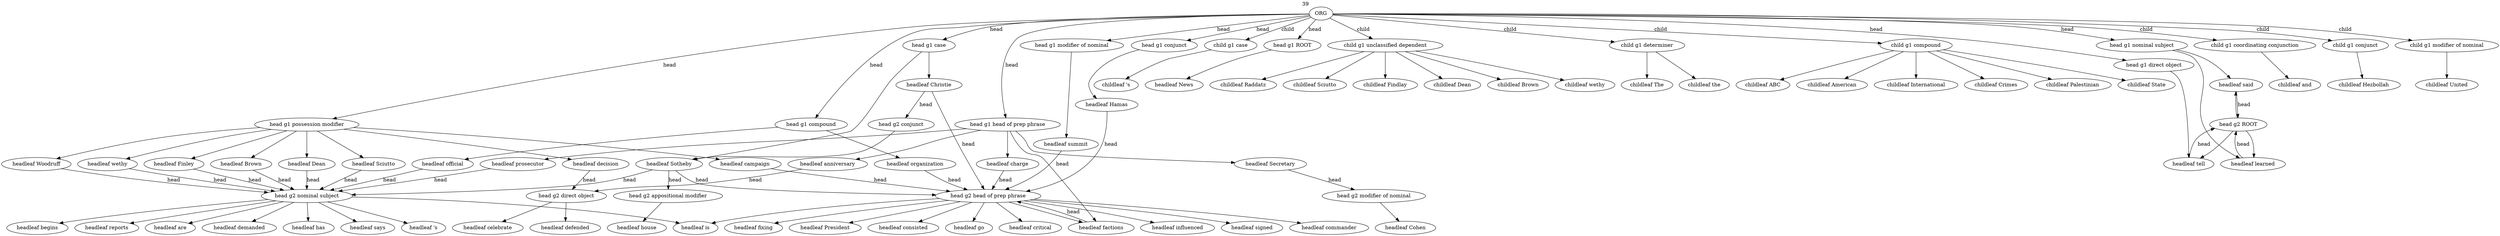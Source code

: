 strict digraph  {
ORG [weight=39, xlabel=39];
"head g1 possession modifier" [weight=9, lp="-2.0794415416798357"];
"headleaf Sciutto" [weight=2, lp="-1.5040773967762742"];
"child g1 case" [weight=9, lp="-2.0794415416798357"];
"childleaf 's" [weight=9, lp="0.0"];
"head g2 nominal subject" [weight=10, lp="0.0"];
"headleaf reports" [weight=1, lp="-2.3978952727983707"];
"head g1 ROOT" [weight=9, lp="-2.0794415416798357"];
"headleaf News" [weight=9, lp="0.0"];
"child g1 unclassified dependent" [weight=9, lp="-2.0794415416798357"];
"childleaf Sciutto" [weight=2, lp="-1.5040773967762742"];
"head g1 compound" [weight=2, lp="-3.58351893845611"];
"headleaf organization" [weight=1, lp="-0.6931471805599453"];
"head g2 head of prep phrase" [weight=10, lp="0.0"];
"headleaf commander" [weight=1, lp="-2.6390573296152584"];
"headleaf Finley" [weight=1, lp="-2.1972245773362196"];
"headleaf begins" [weight=1, lp="-2.3978952727983707"];
"childleaf Findlay" [weight=1, lp="-2.1972245773362196"];
"head g1 head of prep phrase" [weight=5, lp="-2.667228206581955"];
"headleaf anniversary" [weight=1, lp="-1.791759469228055"];
"child g1 determiner" [weight=5, lp="-2.667228206581955"];
"childleaf the" [weight=4, lp="-0.2231435513142097"];
"child g1 compound" [weight=7, lp="-2.330755969960742"];
"childleaf American" [weight=1, lp="-1.9459101490553132"];
"head g2 direct object" [weight=2, lp="0.0"];
"headleaf celebrate" [weight=1, lp="-0.6931471805599453"];
"headleaf Dean" [weight=1, lp="-2.1972245773362196"];
"headleaf is" [weight=4, lp="-1.2527629684953678"];
"head g1 nominal subject" [weight=2, lp="-3.58351893845611"];
"headleaf said" [weight=2, lp="-0.6931471805599453"];
"childleaf The" [weight=1, lp="-1.6094379124341003"];
"head g2 ROOT" [weight=3, lp="0.0"];
"childleaf Dean" [weight=2, lp="-1.5040773967762742"];
"head g1 case" [weight=9, lp="-2.0794415416798357"];
"headleaf Sotheby" [weight=8, lp="0.0"];
"head g2 appositional modifier" [weight=1, lp="-3.044522437723423"];
"headleaf house" [weight=1, lp="0.0"];
"headleaf Christie" [weight=4, lp="-1.0986122886681098"];
"headleaf fixing" [weight=1, lp="-2.6390573296152584"];
"headleaf Brown" [weight=1, lp="-2.1972245773362196"];
"headleaf President" [weight=1, lp="-2.6390573296152584"];
"headleaf consisted" [weight=1, lp="-2.6390573296152584"];
"head g2 conjunct" [weight=3, lp="-1.466337068793427"];
"headleaf are" [weight=1, lp="-2.3978952727983707"];
"headleaf go" [weight=1, lp="-2.6390573296152584"];
"childleaf Brown" [weight=1, lp="-2.1972245773362196"];
"headleaf prosecutor" [weight=1, lp="-1.791759469228055"];
"childleaf International" [weight=1, lp="-1.9459101490553132"];
"childleaf Crimes" [weight=1, lp="-1.9459101490553132"];
"headleaf demanded" [weight=1, lp="-2.3978952727983707"];
"headleaf campaign" [weight=1, lp="-2.1972245773362196"];
"headleaf critical" [weight=1, lp="-2.6390573296152584"];
"childleaf wethy" [weight=2, lp="-1.5040773967762742"];
"headleaf has" [weight=1, lp="-2.3978952727983707"];
"headleaf charge" [weight=1, lp="-1.791759469228055"];
"childleaf Palestinian" [weight=1, lp="-1.9459101490553132"];
"headleaf factions" [weight=2, lp="-1.945910149055313"];
"child g1 coordinating conjunction" [weight=1, lp="-4.276666119016055"];
"childleaf and" [weight=1, lp="0.0"];
"child g1 conjunct" [weight=1, lp="-4.276666119016055"];
"childleaf Hezbollah" [weight=1, lp="0.0"];
"headleaf influenced" [weight=1, lp="-2.6390573296152584"];
"head g1 conjunct" [weight=1, lp="-4.276666119016055"];
"headleaf Hamas" [weight=1, lp="0.0"];
"headleaf official" [weight=1, lp="-0.6931471805599453"];
"childleaf State" [weight=1, lp="-1.9459101490553132"];
"headleaf says" [weight=1, lp="-2.3978952727983707"];
"childleaf Raddatz" [weight=1, lp="-2.1972245773362196"];
"headleaf Woodruff" [weight=1, lp="-2.1972245773362196"];
"headleaf Secretary" [weight=1, lp="-1.791759469228055"];
"head g2 modifier of nominal" [weight=1, lp="0.0"];
"headleaf Cohen" [weight=1, lp="0.0"];
"headleaf decision" [weight=1, lp="-2.1972245773362196"];
"headleaf defended" [weight=1, lp="-0.6931471805599453"];
"headleaf wethy" [weight=1, lp="-2.1972245773362196"];
"headleaf 's" [weight=1, lp="-2.3978952727983707"];
"headleaf learned" [weight=2, lp="-0.6931471805599453"];
"childleaf ABC" [weight=2, lp="-1.252762968495368"];
"head g1 direct object" [weight=1, lp="-4.276666119016055"];
"headleaf tell" [weight=2, lp="0.0"];
"head g1 modifier of nominal" [weight=1, lp="-4.276666119016055"];
"headleaf summit" [weight=1, lp="0.0"];
"child g1 modifier of nominal" [weight=1, lp="-4.276666119016055"];
"childleaf United" [weight=1, lp="0.0"];
"headleaf signed" [weight=1, lp="-2.6390573296152584"];
ORG -> "head g1 possession modifier"  [label=head];
ORG -> "child g1 case"  [label=child];
ORG -> "head g1 ROOT"  [label=head];
ORG -> "child g1 unclassified dependent"  [label=child];
ORG -> "head g1 compound"  [label=head];
ORG -> "head g1 head of prep phrase"  [label=head];
ORG -> "child g1 determiner"  [label=child];
ORG -> "child g1 compound"  [label=child];
ORG -> "head g1 nominal subject"  [label=head];
ORG -> "head g1 case"  [label=head];
ORG -> "child g1 coordinating conjunction"  [label=child];
ORG -> "child g1 conjunct"  [label=child];
ORG -> "head g1 conjunct"  [label=head];
ORG -> "head g1 direct object"  [label=head];
ORG -> "head g1 modifier of nominal"  [label=head];
ORG -> "child g1 modifier of nominal"  [label=child];
"head g1 possession modifier" -> "headleaf Sciutto";
"head g1 possession modifier" -> "headleaf Finley";
"head g1 possession modifier" -> "headleaf Dean";
"head g1 possession modifier" -> "headleaf Brown";
"head g1 possession modifier" -> "headleaf campaign";
"head g1 possession modifier" -> "headleaf Woodruff";
"head g1 possession modifier" -> "headleaf decision";
"head g1 possession modifier" -> "headleaf wethy";
"headleaf Sciutto" -> "head g2 nominal subject"  [label=head];
"child g1 case" -> "childleaf 's";
"head g2 nominal subject" -> "headleaf reports";
"head g2 nominal subject" -> "headleaf begins";
"head g2 nominal subject" -> "headleaf is";
"head g2 nominal subject" -> "headleaf are";
"head g2 nominal subject" -> "headleaf demanded";
"head g2 nominal subject" -> "headleaf has";
"head g2 nominal subject" -> "headleaf says";
"head g2 nominal subject" -> "headleaf 's";
"head g1 ROOT" -> "headleaf News";
"child g1 unclassified dependent" -> "childleaf Sciutto";
"child g1 unclassified dependent" -> "childleaf Findlay";
"child g1 unclassified dependent" -> "childleaf Dean";
"child g1 unclassified dependent" -> "childleaf Brown";
"child g1 unclassified dependent" -> "childleaf wethy";
"child g1 unclassified dependent" -> "childleaf Raddatz";
"head g1 compound" -> "headleaf organization";
"head g1 compound" -> "headleaf official";
"headleaf organization" -> "head g2 head of prep phrase"  [label=head];
"head g2 head of prep phrase" -> "headleaf commander";
"head g2 head of prep phrase" -> "headleaf fixing";
"head g2 head of prep phrase" -> "headleaf President";
"head g2 head of prep phrase" -> "headleaf consisted";
"head g2 head of prep phrase" -> "headleaf go";
"head g2 head of prep phrase" -> "headleaf critical";
"head g2 head of prep phrase" -> "headleaf is";
"head g2 head of prep phrase" -> "headleaf influenced";
"head g2 head of prep phrase" -> "headleaf factions";
"head g2 head of prep phrase" -> "headleaf signed";
"headleaf Finley" -> "head g2 nominal subject"  [label=head];
"head g1 head of prep phrase" -> "headleaf anniversary";
"head g1 head of prep phrase" -> "headleaf prosecutor";
"head g1 head of prep phrase" -> "headleaf charge";
"head g1 head of prep phrase" -> "headleaf factions";
"head g1 head of prep phrase" -> "headleaf Secretary";
"headleaf anniversary" -> "head g2 direct object"  [label=head];
"child g1 determiner" -> "childleaf the";
"child g1 determiner" -> "childleaf The";
"child g1 compound" -> "childleaf American";
"child g1 compound" -> "childleaf International";
"child g1 compound" -> "childleaf Crimes";
"child g1 compound" -> "childleaf Palestinian";
"child g1 compound" -> "childleaf State";
"child g1 compound" -> "childleaf ABC";
"head g2 direct object" -> "headleaf celebrate";
"head g2 direct object" -> "headleaf defended";
"headleaf Dean" -> "head g2 nominal subject"  [label=head];
"head g1 nominal subject" -> "headleaf said";
"head g1 nominal subject" -> "headleaf learned";
"headleaf said" -> "head g2 ROOT"  [label=head];
"head g2 ROOT" -> "headleaf said";
"head g2 ROOT" -> "headleaf learned";
"head g2 ROOT" -> "headleaf tell";
"head g1 case" -> "headleaf Sotheby";
"head g1 case" -> "headleaf Christie";
"headleaf Sotheby" -> "head g2 appositional modifier"  [label=head];
"headleaf Sotheby" -> "head g2 head of prep phrase"  [label=head];
"headleaf Sotheby" -> "head g2 nominal subject"  [label=head];
"head g2 appositional modifier" -> "headleaf house";
"headleaf Christie" -> "head g2 head of prep phrase"  [label=head];
"headleaf Christie" -> "head g2 conjunct"  [label=head];
"headleaf Brown" -> "head g2 nominal subject"  [label=head];
"head g2 conjunct" -> "headleaf Sotheby";
"headleaf prosecutor" -> "head g2 nominal subject"  [label=head];
"headleaf campaign" -> "head g2 head of prep phrase"  [label=head];
"headleaf charge" -> "head g2 head of prep phrase"  [label=head];
"headleaf factions" -> "head g2 head of prep phrase"  [label=head];
"child g1 coordinating conjunction" -> "childleaf and";
"child g1 conjunct" -> "childleaf Hezbollah";
"head g1 conjunct" -> "headleaf Hamas";
"headleaf Hamas" -> "head g2 head of prep phrase"  [label=head];
"headleaf official" -> "head g2 nominal subject"  [label=head];
"headleaf Woodruff" -> "head g2 nominal subject"  [label=head];
"headleaf Secretary" -> "head g2 modifier of nominal"  [label=head];
"head g2 modifier of nominal" -> "headleaf Cohen";
"headleaf decision" -> "head g2 direct object"  [label=head];
"headleaf wethy" -> "head g2 nominal subject"  [label=head];
"headleaf learned" -> "head g2 ROOT"  [label=head];
"head g1 direct object" -> "headleaf tell";
"headleaf tell" -> "head g2 ROOT"  [label=head];
"head g1 modifier of nominal" -> "headleaf summit";
"headleaf summit" -> "head g2 head of prep phrase"  [label=head];
"child g1 modifier of nominal" -> "childleaf United";
}
